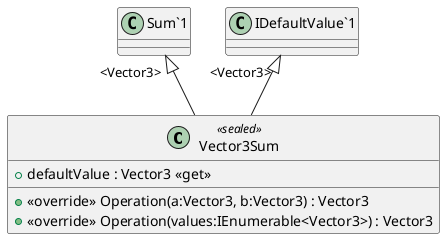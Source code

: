 @startuml
class Vector3Sum <<sealed>> {
    + defaultValue : Vector3 <<get>>
    + <<override>> Operation(a:Vector3, b:Vector3) : Vector3
    + <<override>> Operation(values:IEnumerable<Vector3>) : Vector3
}
"Sum`1" "<Vector3>" <|-- Vector3Sum
"IDefaultValue`1" "<Vector3>" <|-- Vector3Sum
@enduml
